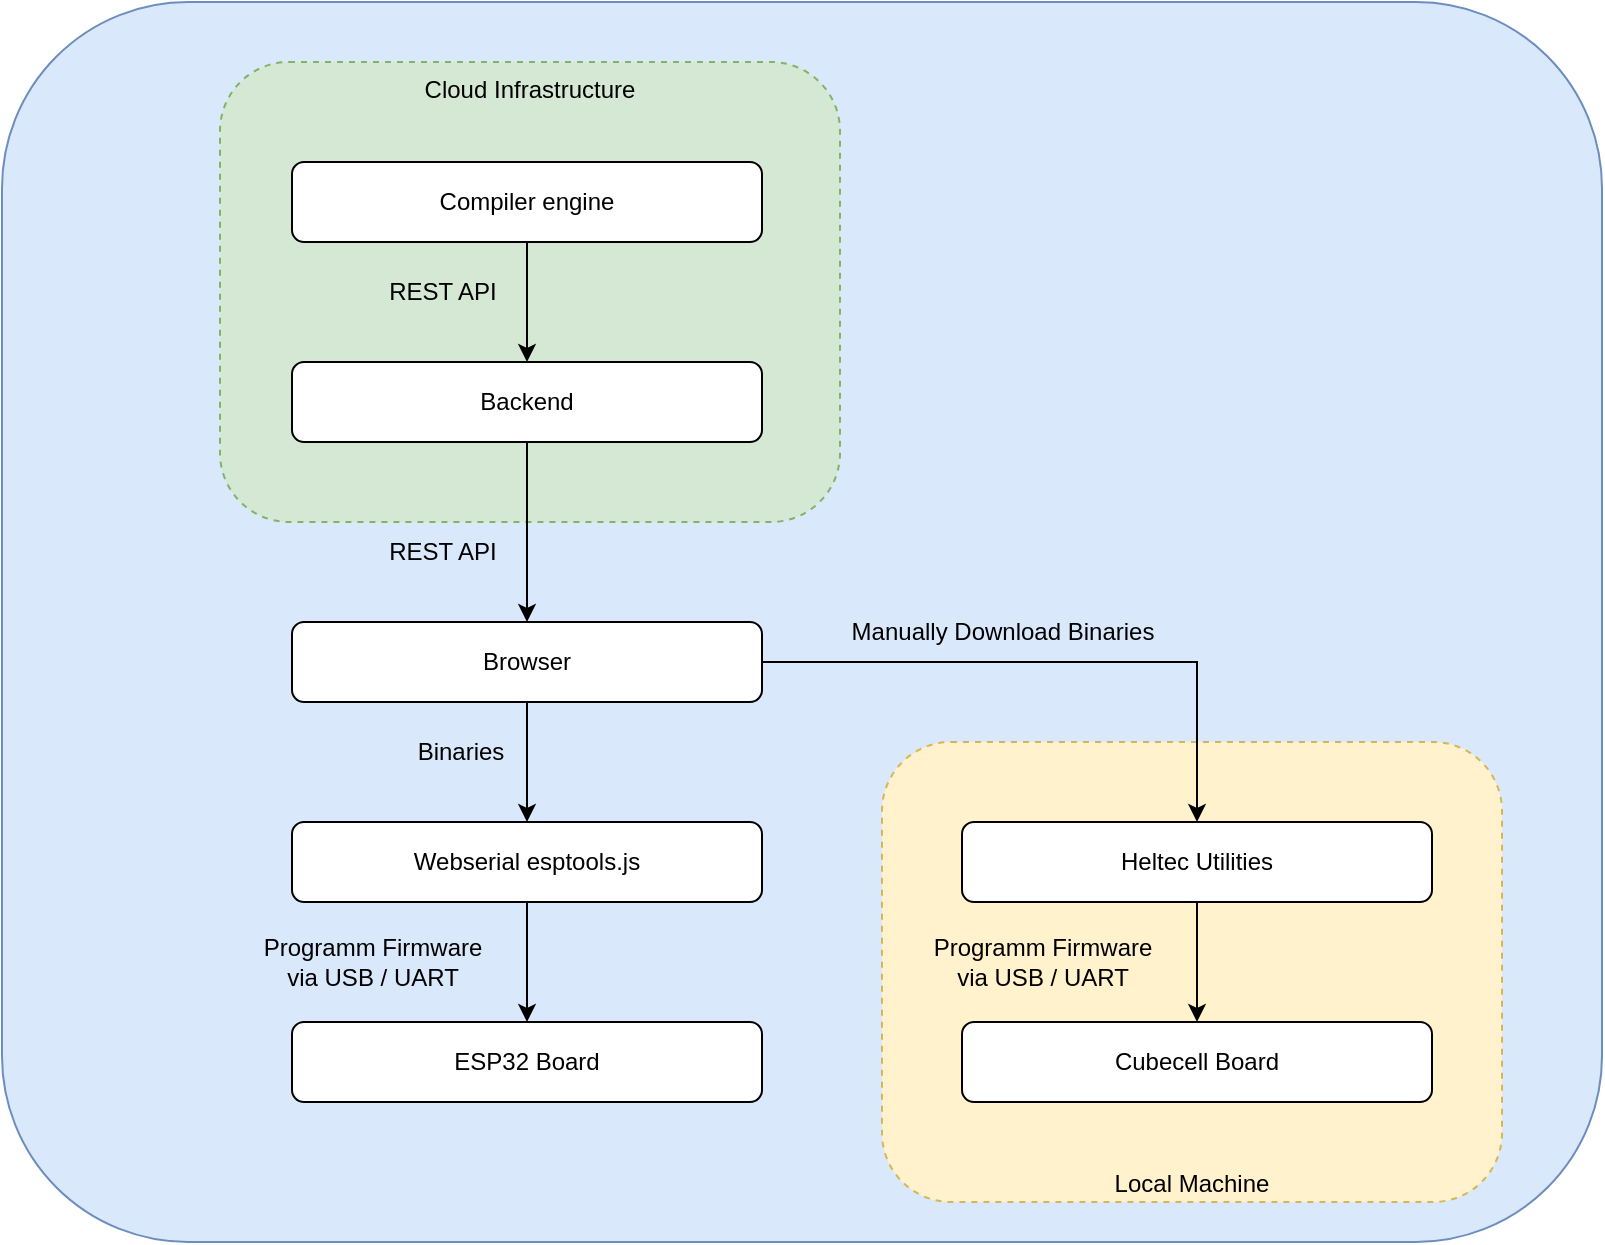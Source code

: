 <mxfile version="21.6.1" type="device">
  <diagram name="Page-1" id="3I_K4JENMYpHv52-R4uL">
    <mxGraphModel dx="1014" dy="799" grid="1" gridSize="10" guides="1" tooltips="1" connect="1" arrows="1" fold="1" page="1" pageScale="1" pageWidth="1169" pageHeight="827" math="0" shadow="0">
      <root>
        <mxCell id="0" />
        <mxCell id="1" parent="0" />
        <mxCell id="hIBorJQFW7J5y3xDh62g-23" value="" style="rounded=1;whiteSpace=wrap;html=1;fillColor=#dae8fc;strokeColor=#6c8ebf;" vertex="1" parent="1">
          <mxGeometry x="320" y="40" width="800" height="620" as="geometry" />
        </mxCell>
        <mxCell id="hIBorJQFW7J5y3xDh62g-15" value="Local Machine" style="rounded=1;whiteSpace=wrap;html=1;fillColor=#fff2cc;dashed=1;verticalAlign=bottom;strokeColor=#d6b656;" vertex="1" parent="1">
          <mxGeometry x="760" y="410" width="310" height="230" as="geometry" />
        </mxCell>
        <mxCell id="hIBorJQFW7J5y3xDh62g-14" value="Cloud Infrastructure" style="rounded=1;whiteSpace=wrap;html=1;fillColor=#d5e8d4;dashed=1;verticalAlign=top;strokeColor=#82b366;" vertex="1" parent="1">
          <mxGeometry x="429" y="70" width="310" height="230" as="geometry" />
        </mxCell>
        <mxCell id="hIBorJQFW7J5y3xDh62g-3" value="" style="edgeStyle=orthogonalEdgeStyle;rounded=0;orthogonalLoop=1;jettySize=auto;html=1;" edge="1" parent="1" source="hIBorJQFW7J5y3xDh62g-1" target="hIBorJQFW7J5y3xDh62g-2">
          <mxGeometry relative="1" as="geometry" />
        </mxCell>
        <mxCell id="hIBorJQFW7J5y3xDh62g-1" value="Compiler engine" style="rounded=1;whiteSpace=wrap;html=1;" vertex="1" parent="1">
          <mxGeometry x="465" y="120" width="235" height="40" as="geometry" />
        </mxCell>
        <mxCell id="hIBorJQFW7J5y3xDh62g-5" value="" style="edgeStyle=orthogonalEdgeStyle;rounded=0;orthogonalLoop=1;jettySize=auto;html=1;" edge="1" parent="1" source="hIBorJQFW7J5y3xDh62g-2" target="hIBorJQFW7J5y3xDh62g-4">
          <mxGeometry relative="1" as="geometry" />
        </mxCell>
        <mxCell id="hIBorJQFW7J5y3xDh62g-2" value="Backend" style="rounded=1;whiteSpace=wrap;html=1;" vertex="1" parent="1">
          <mxGeometry x="465" y="220" width="235" height="40" as="geometry" />
        </mxCell>
        <mxCell id="hIBorJQFW7J5y3xDh62g-7" value="" style="edgeStyle=orthogonalEdgeStyle;rounded=0;orthogonalLoop=1;jettySize=auto;html=1;" edge="1" parent="1" source="hIBorJQFW7J5y3xDh62g-4" target="hIBorJQFW7J5y3xDh62g-6">
          <mxGeometry relative="1" as="geometry" />
        </mxCell>
        <mxCell id="hIBorJQFW7J5y3xDh62g-11" value="" style="edgeStyle=orthogonalEdgeStyle;rounded=0;orthogonalLoop=1;jettySize=auto;html=1;" edge="1" parent="1" source="hIBorJQFW7J5y3xDh62g-4" target="hIBorJQFW7J5y3xDh62g-10">
          <mxGeometry relative="1" as="geometry" />
        </mxCell>
        <mxCell id="hIBorJQFW7J5y3xDh62g-4" value="Browser" style="rounded=1;whiteSpace=wrap;html=1;" vertex="1" parent="1">
          <mxGeometry x="465" y="350" width="235" height="40" as="geometry" />
        </mxCell>
        <mxCell id="hIBorJQFW7J5y3xDh62g-9" value="" style="edgeStyle=orthogonalEdgeStyle;rounded=0;orthogonalLoop=1;jettySize=auto;html=1;" edge="1" parent="1" source="hIBorJQFW7J5y3xDh62g-6" target="hIBorJQFW7J5y3xDh62g-8">
          <mxGeometry relative="1" as="geometry" />
        </mxCell>
        <mxCell id="hIBorJQFW7J5y3xDh62g-6" value="Heltec Utilities" style="rounded=1;whiteSpace=wrap;html=1;" vertex="1" parent="1">
          <mxGeometry x="800" y="450" width="235" height="40" as="geometry" />
        </mxCell>
        <mxCell id="hIBorJQFW7J5y3xDh62g-8" value="Cubecell Board" style="rounded=1;whiteSpace=wrap;html=1;" vertex="1" parent="1">
          <mxGeometry x="800" y="550" width="235" height="40" as="geometry" />
        </mxCell>
        <mxCell id="hIBorJQFW7J5y3xDh62g-13" value="" style="edgeStyle=orthogonalEdgeStyle;rounded=0;orthogonalLoop=1;jettySize=auto;html=1;" edge="1" parent="1" source="hIBorJQFW7J5y3xDh62g-10" target="hIBorJQFW7J5y3xDh62g-12">
          <mxGeometry relative="1" as="geometry" />
        </mxCell>
        <mxCell id="hIBorJQFW7J5y3xDh62g-10" value="Webserial esptools.js" style="rounded=1;whiteSpace=wrap;html=1;" vertex="1" parent="1">
          <mxGeometry x="465" y="450" width="235" height="40" as="geometry" />
        </mxCell>
        <mxCell id="hIBorJQFW7J5y3xDh62g-12" value="ESP32 Board" style="rounded=1;whiteSpace=wrap;html=1;" vertex="1" parent="1">
          <mxGeometry x="465" y="550" width="235" height="40" as="geometry" />
        </mxCell>
        <mxCell id="hIBorJQFW7J5y3xDh62g-16" value="REST API" style="text;html=1;align=center;verticalAlign=middle;resizable=0;points=[];autosize=1;strokeColor=none;fillColor=none;" vertex="1" parent="1">
          <mxGeometry x="500" y="170" width="80" height="30" as="geometry" />
        </mxCell>
        <mxCell id="hIBorJQFW7J5y3xDh62g-17" value="REST API" style="text;html=1;align=center;verticalAlign=middle;resizable=0;points=[];autosize=1;strokeColor=none;fillColor=none;" vertex="1" parent="1">
          <mxGeometry x="500" y="300" width="80" height="30" as="geometry" />
        </mxCell>
        <mxCell id="hIBorJQFW7J5y3xDh62g-18" value="Binaries" style="text;html=1;align=center;verticalAlign=middle;resizable=0;points=[];autosize=1;strokeColor=none;fillColor=none;" vertex="1" parent="1">
          <mxGeometry x="514" y="400" width="70" height="30" as="geometry" />
        </mxCell>
        <mxCell id="hIBorJQFW7J5y3xDh62g-19" value="Manually Download Binaries" style="text;html=1;align=center;verticalAlign=middle;resizable=0;points=[];autosize=1;strokeColor=none;fillColor=none;" vertex="1" parent="1">
          <mxGeometry x="735" y="340" width="170" height="30" as="geometry" />
        </mxCell>
        <mxCell id="hIBorJQFW7J5y3xDh62g-20" value="Programm Firmware&lt;br&gt;via USB / UART" style="text;html=1;align=center;verticalAlign=middle;resizable=0;points=[];autosize=1;strokeColor=none;fillColor=none;" vertex="1" parent="1">
          <mxGeometry x="440" y="500" width="130" height="40" as="geometry" />
        </mxCell>
        <mxCell id="hIBorJQFW7J5y3xDh62g-22" value="Programm Firmware&lt;br&gt;via USB / UART" style="text;html=1;align=center;verticalAlign=middle;resizable=0;points=[];autosize=1;strokeColor=none;fillColor=none;" vertex="1" parent="1">
          <mxGeometry x="775" y="500" width="130" height="40" as="geometry" />
        </mxCell>
      </root>
    </mxGraphModel>
  </diagram>
</mxfile>
